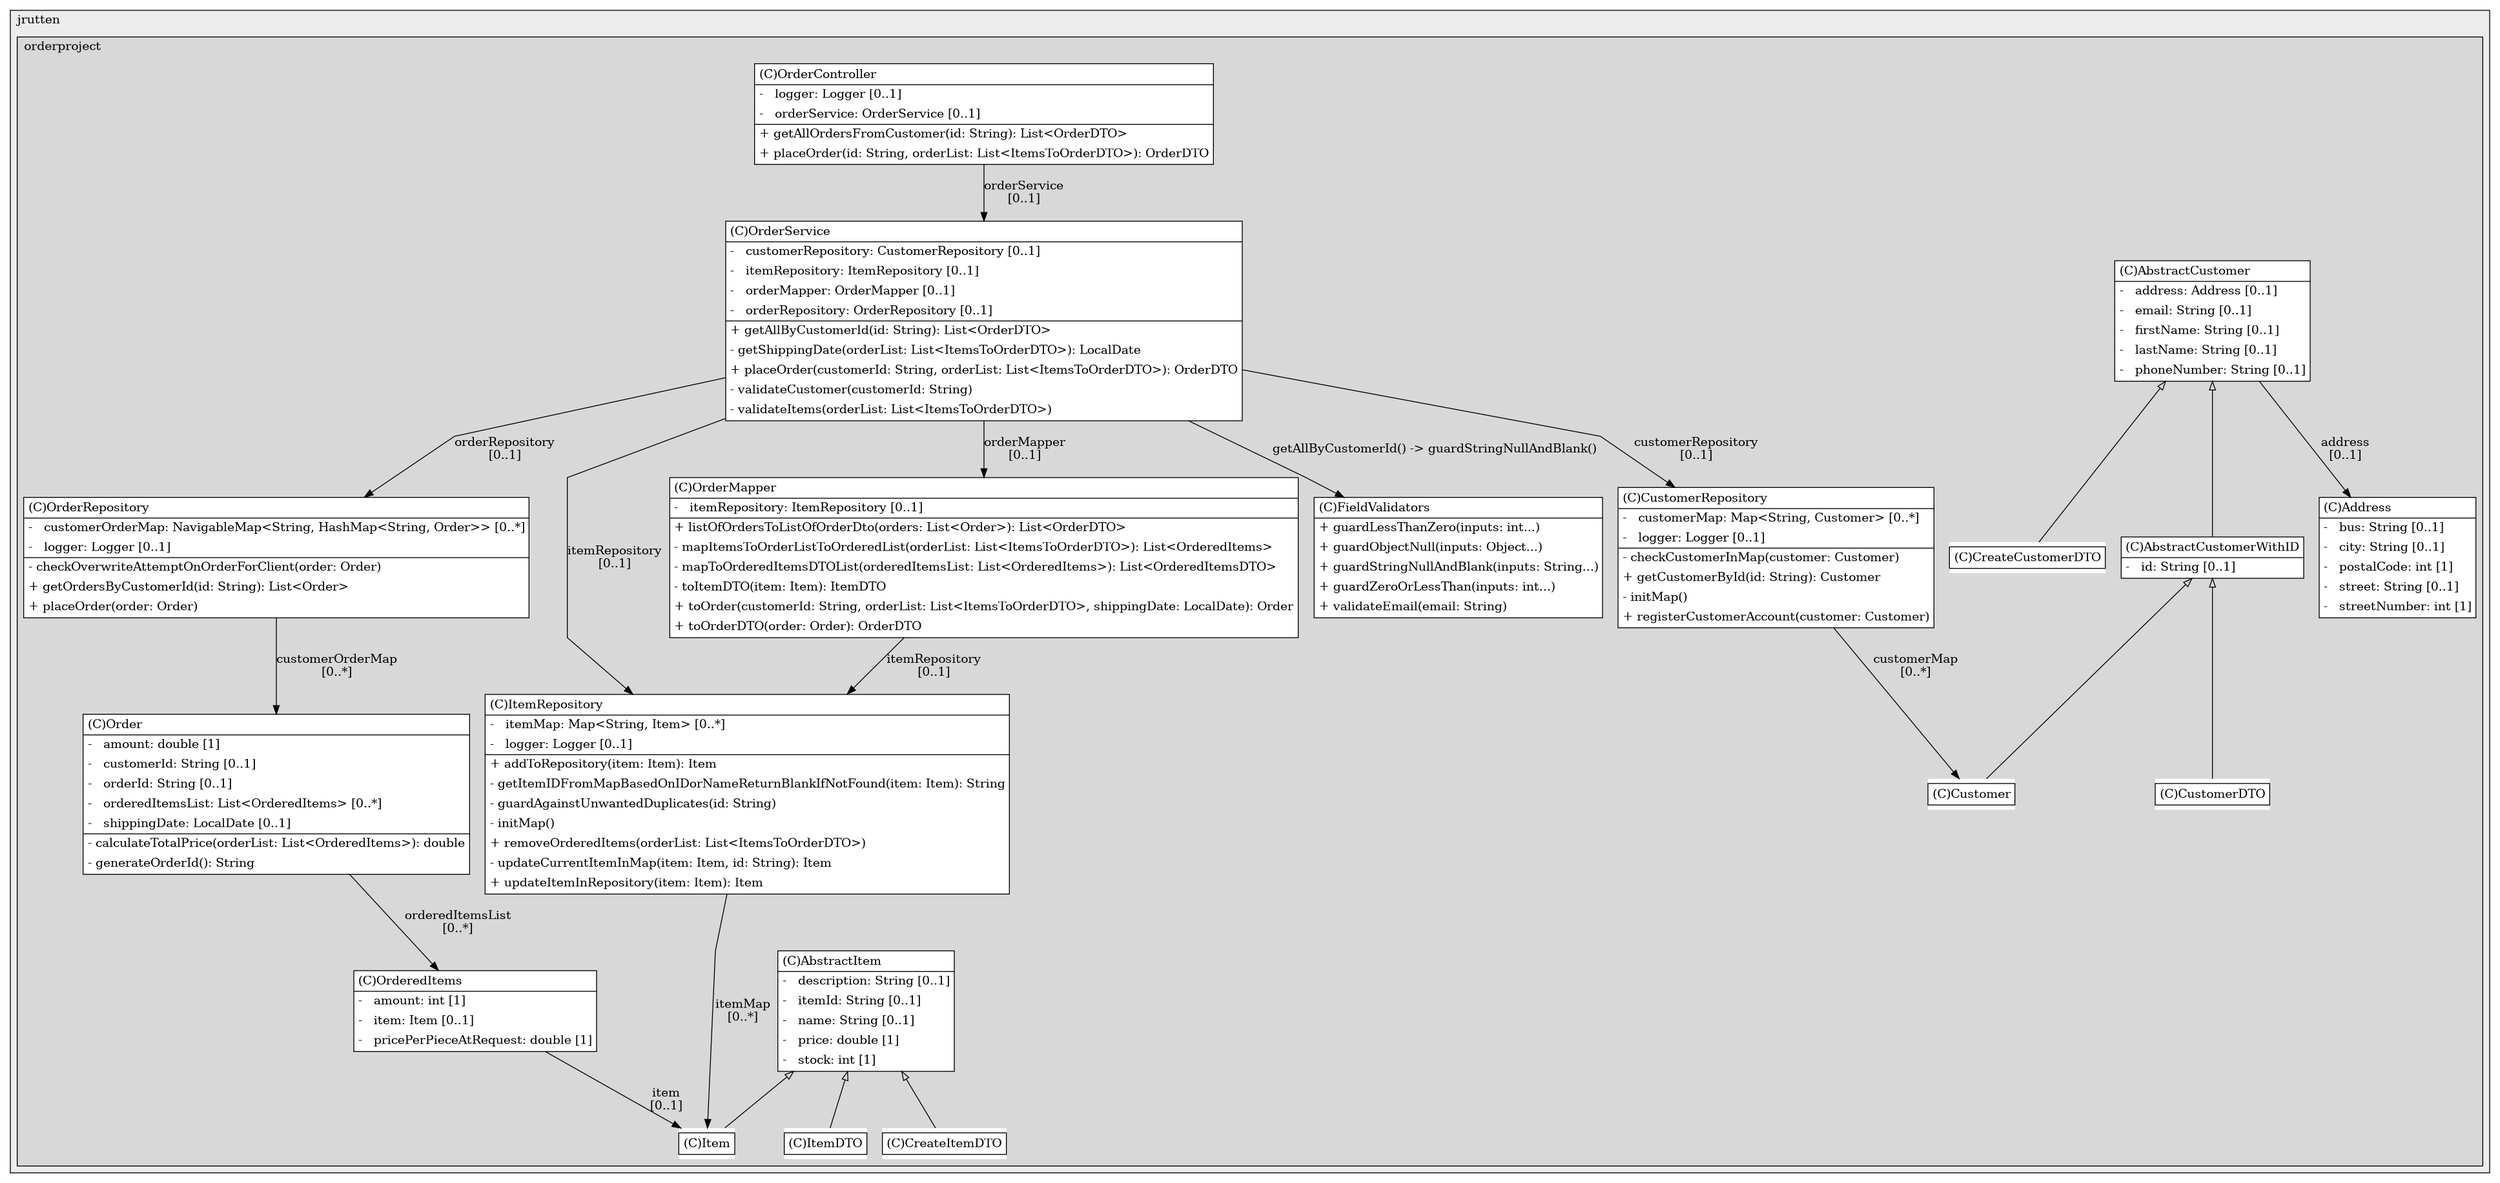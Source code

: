 @startuml

/' diagram meta data start
config=StructureConfiguration;
{
  "projectClassification": {
    "searchMode": "OpenProject", // OpenProject, AllProjects
    "includedProjects": "",
    "pathEndKeywords": "*.impl",
    "isClientPath": "",
    "isClientName": "",
    "isTestPath": "",
    "isTestName": "",
    "isMappingPath": "",
    "isMappingName": "",
    "isDataAccessPath": "",
    "isDataAccessName": "",
    "isDataStructurePath": "",
    "isDataStructureName": "",
    "isInterfaceStructuresPath": "",
    "isInterfaceStructuresName": "",
    "isEntryPointPath": "",
    "isEntryPointName": "",
    "treatFinalFieldsAsMandatory": false
  },
  "graphRestriction": {
    "classPackageExcludeFilter": "",
    "classPackageIncludeFilter": "",
    "classNameExcludeFilter": "",
    "classNameIncludeFilter": "",
    "methodNameExcludeFilter": "",
    "methodNameIncludeFilter": "",
    "removeByInheritance": "", // inheritance/annotation based filtering is done in a second step
    "removeByAnnotation": "",
    "removeByClassPackage": "", // cleanup the graph after inheritance/annotation based filtering is done
    "removeByClassName": "",
    "cutMappings": false,
    "cutEnum": true,
    "cutTests": true,
    "cutClient": true,
    "cutDataAccess": false,
    "cutInterfaceStructures": false,
    "cutDataStructures": false,
    "cutGetterAndSetter": true,
    "cutConstructors": true
  },
  "graphTraversal": {
    "forwardDepth": 6,
    "backwardDepth": 6,
    "classPackageExcludeFilter": "",
    "classPackageIncludeFilter": "",
    "classNameExcludeFilter": "",
    "classNameIncludeFilter": "",
    "methodNameExcludeFilter": "",
    "methodNameIncludeFilter": "",
    "hideMappings": false,
    "hideDataStructures": false,
    "hidePrivateMethods": true,
    "hideInterfaceCalls": true, // indirection: implementation -> interface (is hidden) -> implementation
    "onlyShowApplicationEntryPoints": false, // root node is included
    "useMethodCallsForStructureDiagram": "ForwardOnly" // ForwardOnly, BothDirections, No
  },
  "details": {
    "aggregation": "GroupByClass", // ByClass, GroupByClass, None
    "showClassGenericTypes": true,
    "showMethods": true,
    "showMethodParameterNames": true,
    "showMethodParameterTypes": true,
    "showMethodReturnType": true,
    "showPackageLevels": 2,
    "showDetailedClassStructure": true
  },
  "rootClass": "org.jrutten.orderproject.order.OrderService",
  "extensionCallbackMethod": "" // qualified.class.name#methodName - signature: public static String method(String)
}
diagram meta data end '/



digraph g {
    rankdir="TB"
    splines=polyline
    

'nodes 
subgraph cluster_1333511978 { 
   	label=jrutten
	labeljust=l
	fillcolor="#ececec"
	style=filled
   
   subgraph cluster_879562275 { 
   	label=orderproject
	labeljust=l
	fillcolor="#d8d8d8"
	style=filled
   
   AbstractCustomer1737554367[
	label=<<TABLE BORDER="1" CELLBORDER="0" CELLPADDING="4" CELLSPACING="0">
<TR><TD ALIGN="LEFT" >(C)AbstractCustomer</TD></TR>
<HR/>
<TR><TD ALIGN="LEFT" >-   address: Address [0..1]</TD></TR>
<TR><TD ALIGN="LEFT" >-   email: String [0..1]</TD></TR>
<TR><TD ALIGN="LEFT" >-   firstName: String [0..1]</TD></TR>
<TR><TD ALIGN="LEFT" >-   lastName: String [0..1]</TD></TR>
<TR><TD ALIGN="LEFT" >-   phoneNumber: String [0..1]</TD></TR>
</TABLE>>
	style=filled
	margin=0
	shape=plaintext
	fillcolor="#FFFFFF"
];

AbstractCustomerWithID1737554367[
	label=<<TABLE BORDER="1" CELLBORDER="0" CELLPADDING="4" CELLSPACING="0">
<TR><TD ALIGN="LEFT" >(C)AbstractCustomerWithID</TD></TR>
<HR/>
<TR><TD ALIGN="LEFT" >-   id: String [0..1]</TD></TR>
</TABLE>>
	style=filled
	margin=0
	shape=plaintext
	fillcolor="#FFFFFF"
];

AbstractItem895683956[
	label=<<TABLE BORDER="1" CELLBORDER="0" CELLPADDING="4" CELLSPACING="0">
<TR><TD ALIGN="LEFT" >(C)AbstractItem</TD></TR>
<HR/>
<TR><TD ALIGN="LEFT" >-   description: String [0..1]</TD></TR>
<TR><TD ALIGN="LEFT" >-   itemId: String [0..1]</TD></TR>
<TR><TD ALIGN="LEFT" >-   name: String [0..1]</TD></TR>
<TR><TD ALIGN="LEFT" >-   price: double [1]</TD></TR>
<TR><TD ALIGN="LEFT" >-   stock: int [1]</TD></TR>
</TABLE>>
	style=filled
	margin=0
	shape=plaintext
	fillcolor="#FFFFFF"
];

Address1737554367[
	label=<<TABLE BORDER="1" CELLBORDER="0" CELLPADDING="4" CELLSPACING="0">
<TR><TD ALIGN="LEFT" >(C)Address</TD></TR>
<HR/>
<TR><TD ALIGN="LEFT" >-   bus: String [0..1]</TD></TR>
<TR><TD ALIGN="LEFT" >-   city: String [0..1]</TD></TR>
<TR><TD ALIGN="LEFT" >-   postalCode: int [1]</TD></TR>
<TR><TD ALIGN="LEFT" >-   street: String [0..1]</TD></TR>
<TR><TD ALIGN="LEFT" >-   streetNumber: int [1]</TD></TR>
</TABLE>>
	style=filled
	margin=0
	shape=plaintext
	fillcolor="#FFFFFF"
];

CreateCustomerDTO1737554367[
	label=<<TABLE BORDER="1" CELLBORDER="0" CELLPADDING="4" CELLSPACING="0">
<TR><TD ALIGN="LEFT" >(C)CreateCustomerDTO</TD></TR>
</TABLE>>
	style=filled
	margin=0
	shape=plaintext
	fillcolor="#FFFFFF"
];

CreateItemDTO895683956[
	label=<<TABLE BORDER="1" CELLBORDER="0" CELLPADDING="4" CELLSPACING="0">
<TR><TD ALIGN="LEFT" >(C)CreateItemDTO</TD></TR>
</TABLE>>
	style=filled
	margin=0
	shape=plaintext
	fillcolor="#FFFFFF"
];

Customer1737554367[
	label=<<TABLE BORDER="1" CELLBORDER="0" CELLPADDING="4" CELLSPACING="0">
<TR><TD ALIGN="LEFT" >(C)Customer</TD></TR>
</TABLE>>
	style=filled
	margin=0
	shape=plaintext
	fillcolor="#FFFFFF"
];

CustomerDTO1737554367[
	label=<<TABLE BORDER="1" CELLBORDER="0" CELLPADDING="4" CELLSPACING="0">
<TR><TD ALIGN="LEFT" >(C)CustomerDTO</TD></TR>
</TABLE>>
	style=filled
	margin=0
	shape=plaintext
	fillcolor="#FFFFFF"
];

CustomerRepository1737554367[
	label=<<TABLE BORDER="1" CELLBORDER="0" CELLPADDING="4" CELLSPACING="0">
<TR><TD ALIGN="LEFT" >(C)CustomerRepository</TD></TR>
<HR/>
<TR><TD ALIGN="LEFT" >-   customerMap: Map&lt;String, Customer&gt; [0..*]</TD></TR>
<TR><TD ALIGN="LEFT" >-   logger: Logger [0..1]</TD></TR>
<HR/>
<TR><TD ALIGN="LEFT" >- checkCustomerInMap(customer: Customer)</TD></TR>
<TR><TD ALIGN="LEFT" >+ getCustomerById(id: String): Customer</TD></TR>
<TR><TD ALIGN="LEFT" >- initMap()</TD></TR>
<TR><TD ALIGN="LEFT" >+ registerCustomerAccount(customer: Customer)</TD></TR>
</TABLE>>
	style=filled
	margin=0
	shape=plaintext
	fillcolor="#FFFFFF"
];

FieldValidators194690310[
	label=<<TABLE BORDER="1" CELLBORDER="0" CELLPADDING="4" CELLSPACING="0">
<TR><TD ALIGN="LEFT" >(C)FieldValidators</TD></TR>
<HR/>
<TR><TD ALIGN="LEFT" >+ guardLessThanZero(inputs: int...)</TD></TR>
<TR><TD ALIGN="LEFT" >+ guardObjectNull(inputs: Object...)</TD></TR>
<TR><TD ALIGN="LEFT" >+ guardStringNullAndBlank(inputs: String...)</TD></TR>
<TR><TD ALIGN="LEFT" >+ guardZeroOrLessThan(inputs: int...)</TD></TR>
<TR><TD ALIGN="LEFT" >+ validateEmail(email: String)</TD></TR>
</TABLE>>
	style=filled
	margin=0
	shape=plaintext
	fillcolor="#FFFFFF"
];

Item895683956[
	label=<<TABLE BORDER="1" CELLBORDER="0" CELLPADDING="4" CELLSPACING="0">
<TR><TD ALIGN="LEFT" >(C)Item</TD></TR>
</TABLE>>
	style=filled
	margin=0
	shape=plaintext
	fillcolor="#FFFFFF"
];

ItemDTO895683956[
	label=<<TABLE BORDER="1" CELLBORDER="0" CELLPADDING="4" CELLSPACING="0">
<TR><TD ALIGN="LEFT" >(C)ItemDTO</TD></TR>
</TABLE>>
	style=filled
	margin=0
	shape=plaintext
	fillcolor="#FFFFFF"
];

ItemRepository895683956[
	label=<<TABLE BORDER="1" CELLBORDER="0" CELLPADDING="4" CELLSPACING="0">
<TR><TD ALIGN="LEFT" >(C)ItemRepository</TD></TR>
<HR/>
<TR><TD ALIGN="LEFT" >-   itemMap: Map&lt;String, Item&gt; [0..*]</TD></TR>
<TR><TD ALIGN="LEFT" >-   logger: Logger [0..1]</TD></TR>
<HR/>
<TR><TD ALIGN="LEFT" >+ addToRepository(item: Item): Item</TD></TR>
<TR><TD ALIGN="LEFT" >- getItemIDFromMapBasedOnIDorNameReturnBlankIfNotFound(item: Item): String</TD></TR>
<TR><TD ALIGN="LEFT" >- guardAgainstUnwantedDuplicates(id: String)</TD></TR>
<TR><TD ALIGN="LEFT" >- initMap()</TD></TR>
<TR><TD ALIGN="LEFT" >+ removeOrderedItems(orderList: List&lt;ItemsToOrderDTO&gt;)</TD></TR>
<TR><TD ALIGN="LEFT" >- updateCurrentItemInMap(item: Item, id: String): Item</TD></TR>
<TR><TD ALIGN="LEFT" >+ updateItemInRepository(item: Item): Item</TD></TR>
</TABLE>>
	style=filled
	margin=0
	shape=plaintext
	fillcolor="#FFFFFF"
];

Order2001879309[
	label=<<TABLE BORDER="1" CELLBORDER="0" CELLPADDING="4" CELLSPACING="0">
<TR><TD ALIGN="LEFT" >(C)Order</TD></TR>
<HR/>
<TR><TD ALIGN="LEFT" >-   amount: double [1]</TD></TR>
<TR><TD ALIGN="LEFT" >-   customerId: String [0..1]</TD></TR>
<TR><TD ALIGN="LEFT" >-   orderId: String [0..1]</TD></TR>
<TR><TD ALIGN="LEFT" >-   orderedItemsList: List&lt;OrderedItems&gt; [0..*]</TD></TR>
<TR><TD ALIGN="LEFT" >-   shippingDate: LocalDate [0..1]</TD></TR>
<HR/>
<TR><TD ALIGN="LEFT" >- calculateTotalPrice(orderList: List&lt;OrderedItems&gt;): double</TD></TR>
<TR><TD ALIGN="LEFT" >- generateOrderId(): String</TD></TR>
</TABLE>>
	style=filled
	margin=0
	shape=plaintext
	fillcolor="#FFFFFF"
];

OrderController2001879309[
	label=<<TABLE BORDER="1" CELLBORDER="0" CELLPADDING="4" CELLSPACING="0">
<TR><TD ALIGN="LEFT" >(C)OrderController</TD></TR>
<HR/>
<TR><TD ALIGN="LEFT" >-   logger: Logger [0..1]</TD></TR>
<TR><TD ALIGN="LEFT" >-   orderService: OrderService [0..1]</TD></TR>
<HR/>
<TR><TD ALIGN="LEFT" >+ getAllOrdersFromCustomer(id: String): List&lt;OrderDTO&gt;</TD></TR>
<TR><TD ALIGN="LEFT" >+ placeOrder(id: String, orderList: List&lt;ItemsToOrderDTO&gt;): OrderDTO</TD></TR>
</TABLE>>
	style=filled
	margin=0
	shape=plaintext
	fillcolor="#FFFFFF"
];

OrderMapper2001879309[
	label=<<TABLE BORDER="1" CELLBORDER="0" CELLPADDING="4" CELLSPACING="0">
<TR><TD ALIGN="LEFT" >(C)OrderMapper</TD></TR>
<HR/>
<TR><TD ALIGN="LEFT" >-   itemRepository: ItemRepository [0..1]</TD></TR>
<HR/>
<TR><TD ALIGN="LEFT" >+ listOfOrdersToListOfOrderDto(orders: List&lt;Order&gt;): List&lt;OrderDTO&gt;</TD></TR>
<TR><TD ALIGN="LEFT" >- mapItemsToOrderListToOrderedList(orderList: List&lt;ItemsToOrderDTO&gt;): List&lt;OrderedItems&gt;</TD></TR>
<TR><TD ALIGN="LEFT" >- mapToOrderedItemsDTOList(orderedItemsList: List&lt;OrderedItems&gt;): List&lt;OrderedItemsDTO&gt;</TD></TR>
<TR><TD ALIGN="LEFT" >- toItemDTO(item: Item): ItemDTO</TD></TR>
<TR><TD ALIGN="LEFT" >+ toOrder(customerId: String, orderList: List&lt;ItemsToOrderDTO&gt;, shippingDate: LocalDate): Order</TD></TR>
<TR><TD ALIGN="LEFT" >+ toOrderDTO(order: Order): OrderDTO</TD></TR>
</TABLE>>
	style=filled
	margin=0
	shape=plaintext
	fillcolor="#FFFFFF"
];

OrderRepository2001879309[
	label=<<TABLE BORDER="1" CELLBORDER="0" CELLPADDING="4" CELLSPACING="0">
<TR><TD ALIGN="LEFT" >(C)OrderRepository</TD></TR>
<HR/>
<TR><TD ALIGN="LEFT" >-   customerOrderMap: NavigableMap&lt;String, HashMap&lt;String, Order&gt;&gt; [0..*]</TD></TR>
<TR><TD ALIGN="LEFT" >-   logger: Logger [0..1]</TD></TR>
<HR/>
<TR><TD ALIGN="LEFT" >- checkOverwriteAttemptOnOrderForClient(order: Order)</TD></TR>
<TR><TD ALIGN="LEFT" >+ getOrdersByCustomerId(id: String): List&lt;Order&gt;</TD></TR>
<TR><TD ALIGN="LEFT" >+ placeOrder(order: Order)</TD></TR>
</TABLE>>
	style=filled
	margin=0
	shape=plaintext
	fillcolor="#FFFFFF"
];

OrderService2001879309[
	label=<<TABLE BORDER="1" CELLBORDER="0" CELLPADDING="4" CELLSPACING="0">
<TR><TD ALIGN="LEFT" >(C)OrderService</TD></TR>
<HR/>
<TR><TD ALIGN="LEFT" >-   customerRepository: CustomerRepository [0..1]</TD></TR>
<TR><TD ALIGN="LEFT" >-   itemRepository: ItemRepository [0..1]</TD></TR>
<TR><TD ALIGN="LEFT" >-   orderMapper: OrderMapper [0..1]</TD></TR>
<TR><TD ALIGN="LEFT" >-   orderRepository: OrderRepository [0..1]</TD></TR>
<HR/>
<TR><TD ALIGN="LEFT" >+ getAllByCustomerId(id: String): List&lt;OrderDTO&gt;</TD></TR>
<TR><TD ALIGN="LEFT" >- getShippingDate(orderList: List&lt;ItemsToOrderDTO&gt;): LocalDate</TD></TR>
<TR><TD ALIGN="LEFT" >+ placeOrder(customerId: String, orderList: List&lt;ItemsToOrderDTO&gt;): OrderDTO</TD></TR>
<TR><TD ALIGN="LEFT" >- validateCustomer(customerId: String)</TD></TR>
<TR><TD ALIGN="LEFT" >- validateItems(orderList: List&lt;ItemsToOrderDTO&gt;)</TD></TR>
</TABLE>>
	style=filled
	margin=0
	shape=plaintext
	fillcolor="#FFFFFF"
];

OrderedItems2001879309[
	label=<<TABLE BORDER="1" CELLBORDER="0" CELLPADDING="4" CELLSPACING="0">
<TR><TD ALIGN="LEFT" >(C)OrderedItems</TD></TR>
<HR/>
<TR><TD ALIGN="LEFT" >-   amount: int [1]</TD></TR>
<TR><TD ALIGN="LEFT" >-   item: Item [0..1]</TD></TR>
<TR><TD ALIGN="LEFT" >-   pricePerPieceAtRequest: double [1]</TD></TR>
</TABLE>>
	style=filled
	margin=0
	shape=plaintext
	fillcolor="#FFFFFF"
];
} 
} 

'edges    
AbstractCustomer1737554367 -> AbstractCustomerWithID1737554367[arrowhead=none, arrowtail=empty, dir=both];
AbstractCustomer1737554367 -> Address1737554367[label="address
[0..1]"];
AbstractCustomer1737554367 -> CreateCustomerDTO1737554367[arrowhead=none, arrowtail=empty, dir=both];
AbstractCustomerWithID1737554367 -> Customer1737554367[arrowhead=none, arrowtail=empty, dir=both];
AbstractCustomerWithID1737554367 -> CustomerDTO1737554367[arrowhead=none, arrowtail=empty, dir=both];
AbstractItem895683956 -> CreateItemDTO895683956[arrowhead=none, arrowtail=empty, dir=both];
AbstractItem895683956 -> Item895683956[arrowhead=none, arrowtail=empty, dir=both];
AbstractItem895683956 -> ItemDTO895683956[arrowhead=none, arrowtail=empty, dir=both];
CustomerRepository1737554367 -> Customer1737554367[label="customerMap
[0..*]"];
ItemRepository895683956 -> Item895683956[label="itemMap
[0..*]"];
Order2001879309 -> OrderedItems2001879309[label="orderedItemsList
[0..*]"];
OrderController2001879309 -> OrderService2001879309[label="orderService
[0..1]"];
OrderMapper2001879309 -> ItemRepository895683956[label="itemRepository
[0..1]"];
OrderRepository2001879309 -> Order2001879309[label="customerOrderMap
[0..*]"];
OrderService2001879309 -> CustomerRepository1737554367[label="customerRepository
[0..1]"];
OrderService2001879309 -> FieldValidators194690310[label="getAllByCustomerId() -> guardStringNullAndBlank()"];
OrderService2001879309 -> ItemRepository895683956[label="itemRepository
[0..1]"];
OrderService2001879309 -> OrderMapper2001879309[label="orderMapper
[0..1]"];
OrderService2001879309 -> OrderRepository2001879309[label="orderRepository
[0..1]"];
OrderedItems2001879309 -> Item895683956[label="item
[0..1]"];
    
}
@enduml